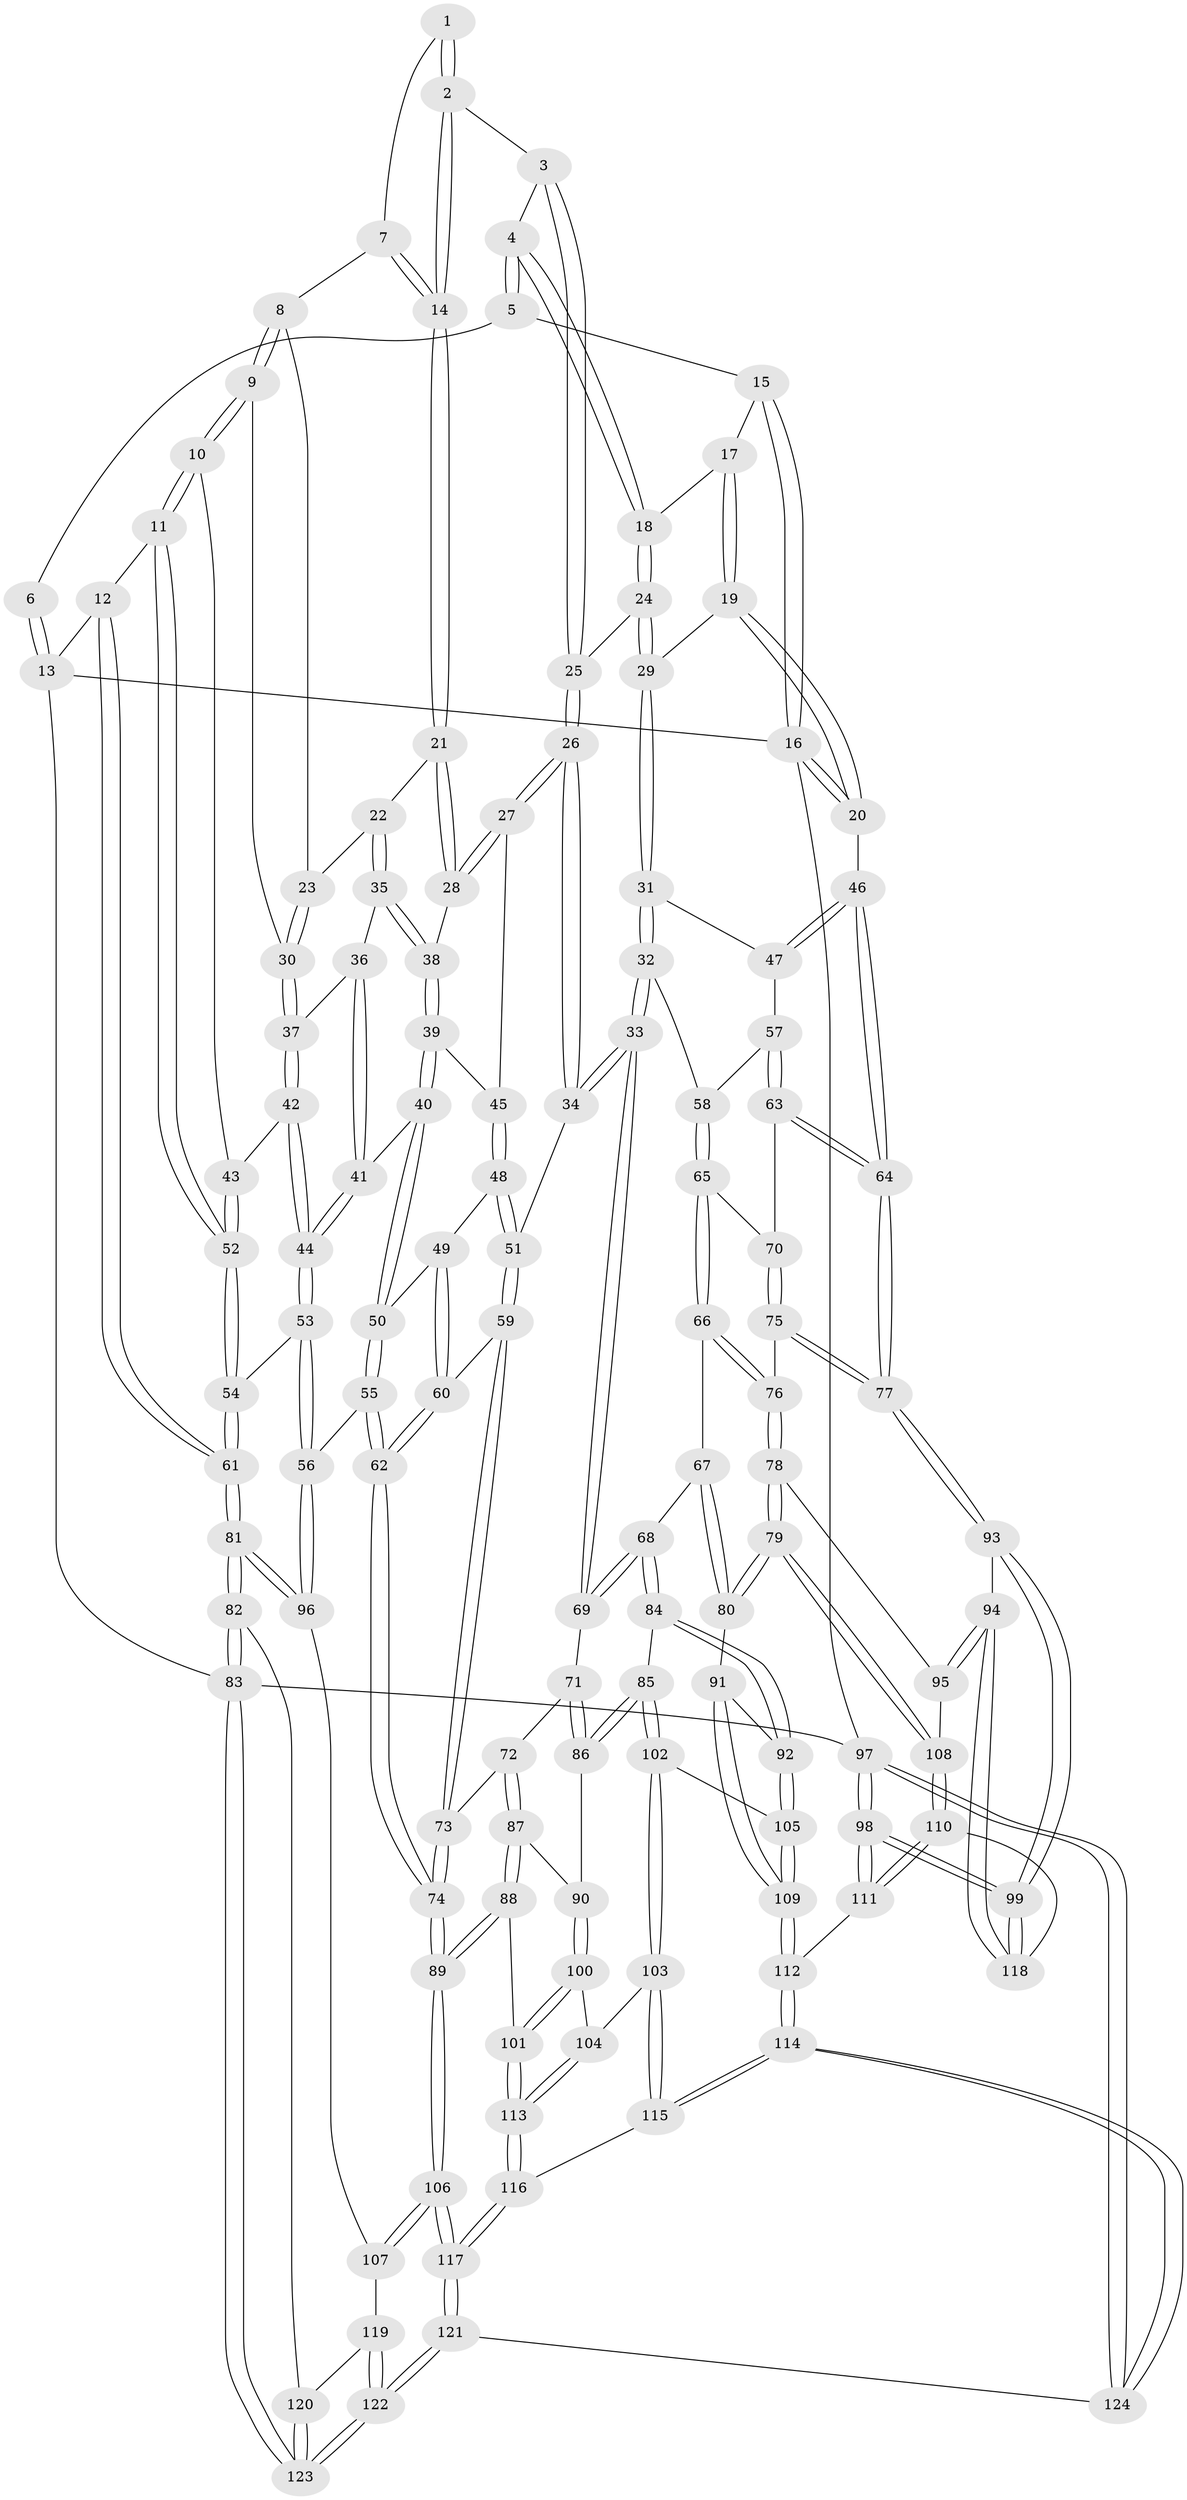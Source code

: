 // Generated by graph-tools (version 1.1) at 2025/01/03/09/25 05:01:55]
// undirected, 124 vertices, 307 edges
graph export_dot {
graph [start="1"]
  node [color=gray90,style=filled];
  1 [pos="+0.272364295625113+0"];
  2 [pos="+0.5099444272627585+0.08532077725972105"];
  3 [pos="+0.5615476389143821+0.04529461998395995"];
  4 [pos="+0.6030130061436035+0"];
  5 [pos="+0.6301733655992308+0"];
  6 [pos="+0.19189493006940828+0"];
  7 [pos="+0.2783558761516114+0.036954387377757414"];
  8 [pos="+0.2422688715549209+0.12021250860930345"];
  9 [pos="+0.10963672487149356+0.19551773427901462"];
  10 [pos="+0+0.1580707152803536"];
  11 [pos="+0+0"];
  12 [pos="+0+0"];
  13 [pos="+0+0"];
  14 [pos="+0.4312118656234975+0.1621133764031897"];
  15 [pos="+0.8002584375809462+0"];
  16 [pos="+1+0"];
  17 [pos="+0.8193101228913829+0.08492480420640905"];
  18 [pos="+0.7675978159872727+0.19311840842234695"];
  19 [pos="+0.9510561681305184+0.25528795864715875"];
  20 [pos="+1+0.20946072218121267"];
  21 [pos="+0.41539360631632266+0.1985172347406279"];
  22 [pos="+0.354186251727011+0.20837836392682177"];
  23 [pos="+0.3427761658318177+0.20653939838547358"];
  24 [pos="+0.7673647840066216+0.20224403613748454"];
  25 [pos="+0.6333201719997663+0.2107532364708651"];
  26 [pos="+0.6013845773448879+0.385632531588405"];
  27 [pos="+0.4609187175029283+0.30219565384676716"];
  28 [pos="+0.44530880646744764+0.278783502751474"];
  29 [pos="+0.8472083729599892+0.2965273890527154"];
  30 [pos="+0.17583675029161183+0.2597478773226484"];
  31 [pos="+0.8067279206603252+0.35440399069290096"];
  32 [pos="+0.7125870038494122+0.40655444287260606"];
  33 [pos="+0.6328508650154241+0.42453776866160986"];
  34 [pos="+0.6144049191564204+0.40949077085612806"];
  35 [pos="+0.29524186591222246+0.3172631229750844"];
  36 [pos="+0.23317782062855727+0.30147650420355904"];
  37 [pos="+0.17676329125147944+0.2621796557762255"];
  38 [pos="+0.31205215196226854+0.34245965226693653"];
  39 [pos="+0.3129404722974118+0.3758717152493094"];
  40 [pos="+0.27621588301862465+0.41127835806759566"];
  41 [pos="+0.2571715821037743+0.40885859129443164"];
  42 [pos="+0.16958173203431068+0.3140419134160399"];
  43 [pos="+0.07075239752111535+0.3948790584353792"];
  44 [pos="+0.1850130317712045+0.42577501754744435"];
  45 [pos="+0.3815726624059922+0.3961903090379629"];
  46 [pos="+1+0.4476879618525745"];
  47 [pos="+0.8793817512000445+0.4406354835392826"];
  48 [pos="+0.39141536045565956+0.46201938054488995"];
  49 [pos="+0.37777938676137923+0.4682392276733585"];
  50 [pos="+0.31068752366075403+0.4805484128872237"];
  51 [pos="+0.4388132379865447+0.48173719075775767"];
  52 [pos="+0.06956538538785548+0.45057402439505073"];
  53 [pos="+0.09057533385737324+0.547356536001532"];
  54 [pos="+0.07125292117819697+0.5433516603388344"];
  55 [pos="+0.23957654580173346+0.6123799314259158"];
  56 [pos="+0.14592620456236982+0.5895083991429725"];
  57 [pos="+0.8863483774367824+0.49790838973893004"];
  58 [pos="+0.8191655809861245+0.5253152168279135"];
  59 [pos="+0.43305248989437783+0.5479911599708435"];
  60 [pos="+0.3656634965297681+0.5506786623781623"];
  61 [pos="+0+0.5778389703722091"];
  62 [pos="+0.2529766438432883+0.6227800865734248"];
  63 [pos="+0.9343263179844081+0.5472952892967452"];
  64 [pos="+1+0.6272006965848947"];
  65 [pos="+0.819547768254648+0.5451998604025272"];
  66 [pos="+0.7504768368058892+0.6015320768082789"];
  67 [pos="+0.7235954907425814+0.6000957752478501"];
  68 [pos="+0.6754396434171194+0.5891105616222282"];
  69 [pos="+0.6315119073015801+0.512538159665736"];
  70 [pos="+0.8547259908856888+0.579630655807735"];
  71 [pos="+0.511624226654971+0.613573015473094"];
  72 [pos="+0.4760946848535351+0.6158261960738186"];
  73 [pos="+0.4398159194376234+0.5672039430421568"];
  74 [pos="+0.26610145545264474+0.6380955172950303"];
  75 [pos="+0.8399400128869602+0.6469444011411373"];
  76 [pos="+0.8352517941415449+0.6503471936636412"];
  77 [pos="+1+0.6424119166341877"];
  78 [pos="+0.8267642090158455+0.6906235394282283"];
  79 [pos="+0.8091823180269517+0.7145804319199356"];
  80 [pos="+0.7804335196794913+0.714410431811103"];
  81 [pos="+0+0.8332798197283132"];
  82 [pos="+0+0.8657017913512227"];
  83 [pos="+0+1"];
  84 [pos="+0.6720507229445417+0.6126621431021987"];
  85 [pos="+0.570063137678132+0.7000066645176333"];
  86 [pos="+0.535901730878414+0.6665451645334555"];
  87 [pos="+0.45835308364330035+0.6347114448506088"];
  88 [pos="+0.35557330826604155+0.7233104061280375"];
  89 [pos="+0.3204518142831899+0.719360777448497"];
  90 [pos="+0.4987665374543944+0.7174435105933396"];
  91 [pos="+0.7649969510278096+0.7185580027840537"];
  92 [pos="+0.6824502292716182+0.6850485873161822"];
  93 [pos="+1+0.6442559860087356"];
  94 [pos="+1+0.720865689885858"];
  95 [pos="+0.902989167134177+0.7230632105788468"];
  96 [pos="+0.10320407588326451+0.8205740056623152"];
  97 [pos="+1+1"];
  98 [pos="+1+1"];
  99 [pos="+1+0.9354792728746152"];
  100 [pos="+0.4922217564498643+0.7363750490366926"];
  101 [pos="+0.40078027639831976+0.7567291873341726"];
  102 [pos="+0.5843025220734176+0.7717219852406565"];
  103 [pos="+0.5829053162451612+0.7729499518307198"];
  104 [pos="+0.5805018164131769+0.7722275381306524"];
  105 [pos="+0.6508367770742911+0.7646752293770374"];
  106 [pos="+0.24190451578949068+0.8594577279702145"];
  107 [pos="+0.13376332209782218+0.8413918164893582"];
  108 [pos="+0.8319366029121728+0.7944021427193143"];
  109 [pos="+0.7083259436503728+0.8134611716287804"];
  110 [pos="+0.8364495681390982+0.8718294630169008"];
  111 [pos="+0.8067949732815828+0.9174099919526331"];
  112 [pos="+0.7783993196124154+0.9398333396328903"];
  113 [pos="+0.42130035187735054+0.791092024249157"];
  114 [pos="+0.7231087522175638+1"];
  115 [pos="+0.5458875592984241+0.8711612179359841"];
  116 [pos="+0.4615676784370316+0.876378909636571"];
  117 [pos="+0.3267896034667429+1"];
  118 [pos="+0.8682718071922533+0.8545010215432255"];
  119 [pos="+0.11504148441468556+0.9035039015773676"];
  120 [pos="+0.08344847258844248+0.9373958052996741"];
  121 [pos="+0.3216158799457025+1"];
  122 [pos="+0.19660551671563822+1"];
  123 [pos="+0+1"];
  124 [pos="+0.7105601575683697+1"];
  1 -- 2;
  1 -- 2;
  1 -- 7;
  2 -- 3;
  2 -- 14;
  2 -- 14;
  3 -- 4;
  3 -- 25;
  3 -- 25;
  4 -- 5;
  4 -- 5;
  4 -- 18;
  4 -- 18;
  5 -- 6;
  5 -- 15;
  6 -- 13;
  6 -- 13;
  7 -- 8;
  7 -- 14;
  7 -- 14;
  8 -- 9;
  8 -- 9;
  8 -- 23;
  9 -- 10;
  9 -- 10;
  9 -- 30;
  10 -- 11;
  10 -- 11;
  10 -- 43;
  11 -- 12;
  11 -- 52;
  11 -- 52;
  12 -- 13;
  12 -- 61;
  12 -- 61;
  13 -- 16;
  13 -- 83;
  14 -- 21;
  14 -- 21;
  15 -- 16;
  15 -- 16;
  15 -- 17;
  16 -- 20;
  16 -- 20;
  16 -- 97;
  17 -- 18;
  17 -- 19;
  17 -- 19;
  18 -- 24;
  18 -- 24;
  19 -- 20;
  19 -- 20;
  19 -- 29;
  20 -- 46;
  21 -- 22;
  21 -- 28;
  21 -- 28;
  22 -- 23;
  22 -- 35;
  22 -- 35;
  23 -- 30;
  23 -- 30;
  24 -- 25;
  24 -- 29;
  24 -- 29;
  25 -- 26;
  25 -- 26;
  26 -- 27;
  26 -- 27;
  26 -- 34;
  26 -- 34;
  27 -- 28;
  27 -- 28;
  27 -- 45;
  28 -- 38;
  29 -- 31;
  29 -- 31;
  30 -- 37;
  30 -- 37;
  31 -- 32;
  31 -- 32;
  31 -- 47;
  32 -- 33;
  32 -- 33;
  32 -- 58;
  33 -- 34;
  33 -- 34;
  33 -- 69;
  33 -- 69;
  34 -- 51;
  35 -- 36;
  35 -- 38;
  35 -- 38;
  36 -- 37;
  36 -- 41;
  36 -- 41;
  37 -- 42;
  37 -- 42;
  38 -- 39;
  38 -- 39;
  39 -- 40;
  39 -- 40;
  39 -- 45;
  40 -- 41;
  40 -- 50;
  40 -- 50;
  41 -- 44;
  41 -- 44;
  42 -- 43;
  42 -- 44;
  42 -- 44;
  43 -- 52;
  43 -- 52;
  44 -- 53;
  44 -- 53;
  45 -- 48;
  45 -- 48;
  46 -- 47;
  46 -- 47;
  46 -- 64;
  46 -- 64;
  47 -- 57;
  48 -- 49;
  48 -- 51;
  48 -- 51;
  49 -- 50;
  49 -- 60;
  49 -- 60;
  50 -- 55;
  50 -- 55;
  51 -- 59;
  51 -- 59;
  52 -- 54;
  52 -- 54;
  53 -- 54;
  53 -- 56;
  53 -- 56;
  54 -- 61;
  54 -- 61;
  55 -- 56;
  55 -- 62;
  55 -- 62;
  56 -- 96;
  56 -- 96;
  57 -- 58;
  57 -- 63;
  57 -- 63;
  58 -- 65;
  58 -- 65;
  59 -- 60;
  59 -- 73;
  59 -- 73;
  60 -- 62;
  60 -- 62;
  61 -- 81;
  61 -- 81;
  62 -- 74;
  62 -- 74;
  63 -- 64;
  63 -- 64;
  63 -- 70;
  64 -- 77;
  64 -- 77;
  65 -- 66;
  65 -- 66;
  65 -- 70;
  66 -- 67;
  66 -- 76;
  66 -- 76;
  67 -- 68;
  67 -- 80;
  67 -- 80;
  68 -- 69;
  68 -- 69;
  68 -- 84;
  68 -- 84;
  69 -- 71;
  70 -- 75;
  70 -- 75;
  71 -- 72;
  71 -- 86;
  71 -- 86;
  72 -- 73;
  72 -- 87;
  72 -- 87;
  73 -- 74;
  73 -- 74;
  74 -- 89;
  74 -- 89;
  75 -- 76;
  75 -- 77;
  75 -- 77;
  76 -- 78;
  76 -- 78;
  77 -- 93;
  77 -- 93;
  78 -- 79;
  78 -- 79;
  78 -- 95;
  79 -- 80;
  79 -- 80;
  79 -- 108;
  79 -- 108;
  80 -- 91;
  81 -- 82;
  81 -- 82;
  81 -- 96;
  81 -- 96;
  82 -- 83;
  82 -- 83;
  82 -- 120;
  83 -- 123;
  83 -- 123;
  83 -- 97;
  84 -- 85;
  84 -- 92;
  84 -- 92;
  85 -- 86;
  85 -- 86;
  85 -- 102;
  85 -- 102;
  86 -- 90;
  87 -- 88;
  87 -- 88;
  87 -- 90;
  88 -- 89;
  88 -- 89;
  88 -- 101;
  89 -- 106;
  89 -- 106;
  90 -- 100;
  90 -- 100;
  91 -- 92;
  91 -- 109;
  91 -- 109;
  92 -- 105;
  92 -- 105;
  93 -- 94;
  93 -- 99;
  93 -- 99;
  94 -- 95;
  94 -- 95;
  94 -- 118;
  94 -- 118;
  95 -- 108;
  96 -- 107;
  97 -- 98;
  97 -- 98;
  97 -- 124;
  97 -- 124;
  98 -- 99;
  98 -- 99;
  98 -- 111;
  98 -- 111;
  99 -- 118;
  99 -- 118;
  100 -- 101;
  100 -- 101;
  100 -- 104;
  101 -- 113;
  101 -- 113;
  102 -- 103;
  102 -- 103;
  102 -- 105;
  103 -- 104;
  103 -- 115;
  103 -- 115;
  104 -- 113;
  104 -- 113;
  105 -- 109;
  105 -- 109;
  106 -- 107;
  106 -- 107;
  106 -- 117;
  106 -- 117;
  107 -- 119;
  108 -- 110;
  108 -- 110;
  109 -- 112;
  109 -- 112;
  110 -- 111;
  110 -- 111;
  110 -- 118;
  111 -- 112;
  112 -- 114;
  112 -- 114;
  113 -- 116;
  113 -- 116;
  114 -- 115;
  114 -- 115;
  114 -- 124;
  114 -- 124;
  115 -- 116;
  116 -- 117;
  116 -- 117;
  117 -- 121;
  117 -- 121;
  119 -- 120;
  119 -- 122;
  119 -- 122;
  120 -- 123;
  120 -- 123;
  121 -- 122;
  121 -- 122;
  121 -- 124;
  122 -- 123;
  122 -- 123;
}
